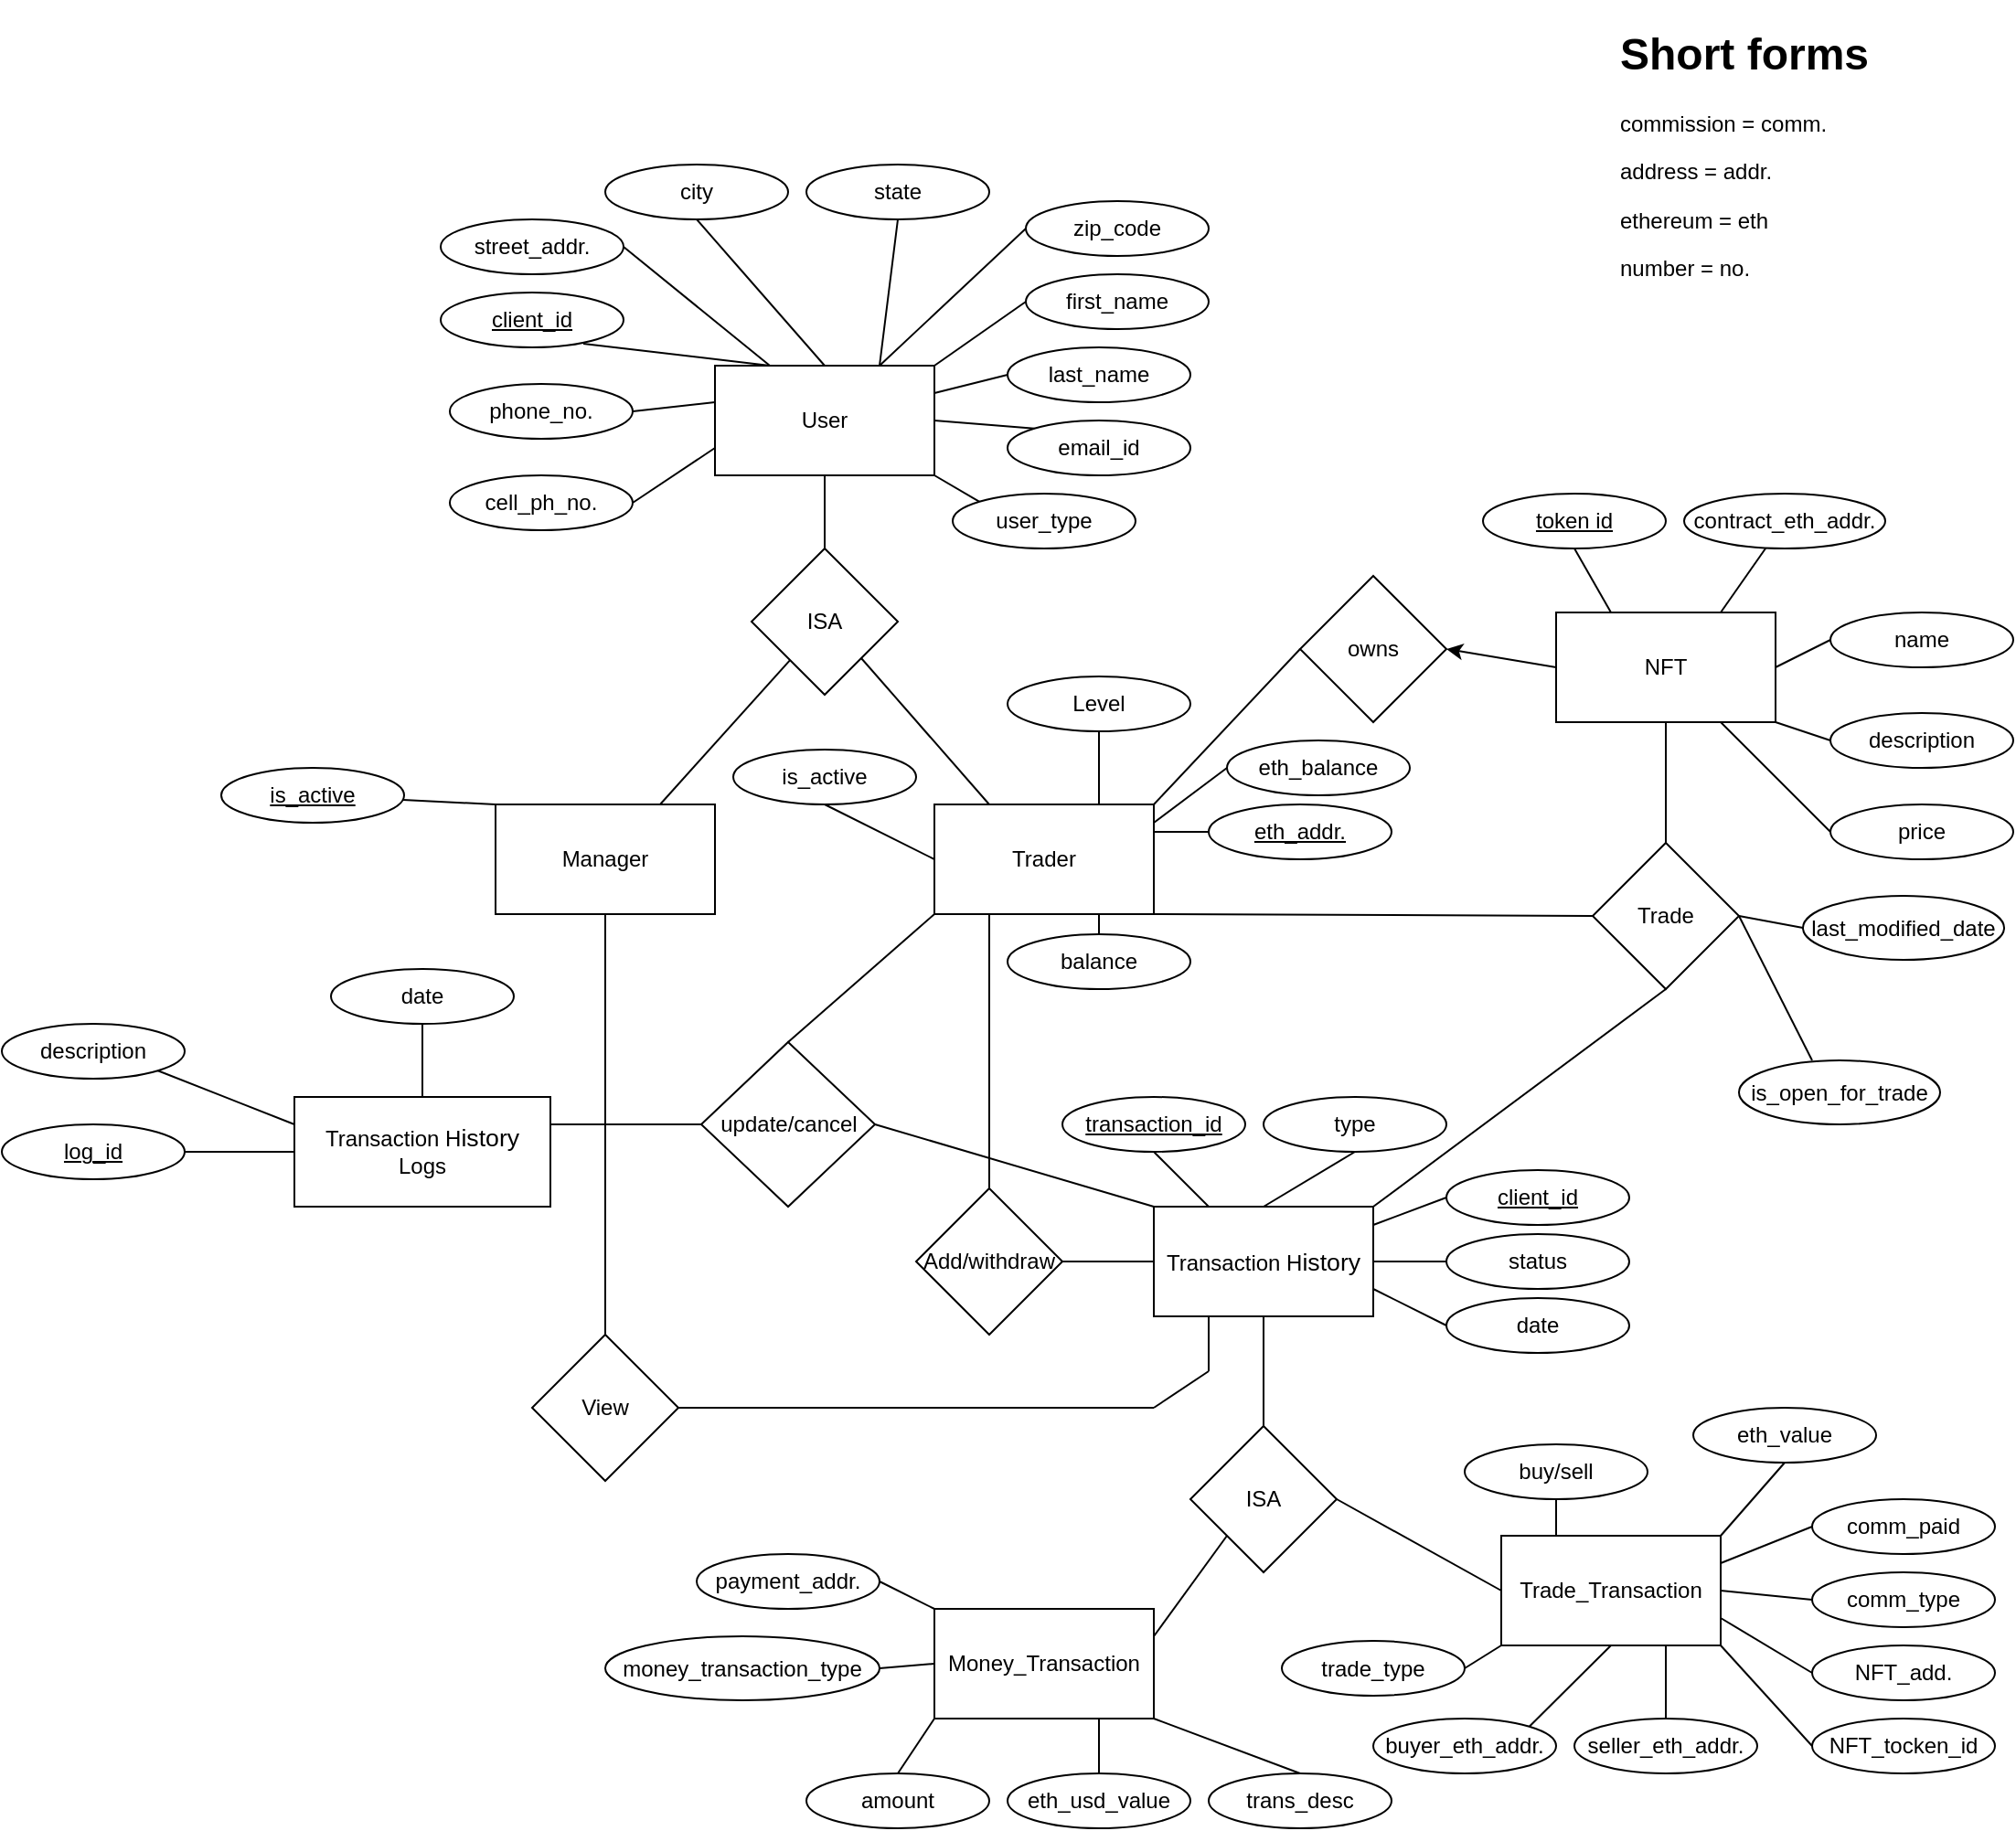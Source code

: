 <mxfile version="20.5.3" type="google"><diagram id="AMUrkfPI2Dr_EogdbSmT" name="Page-1"><mxGraphModel grid="1" page="1" gridSize="10" guides="1" tooltips="1" connect="1" arrows="1" fold="1" pageScale="1" pageWidth="850" pageHeight="1100" math="0" shadow="0"><root><mxCell id="0"/><mxCell id="1" parent="0"/><mxCell id="-Bl3IgzUBRugOMxZCYkJ-1" value="User" style="rounded=0;whiteSpace=wrap;html=1;" vertex="1" parent="1"><mxGeometry x="130" y="220" width="120" height="60" as="geometry"/></mxCell><mxCell id="-Bl3IgzUBRugOMxZCYkJ-2" value="Trader" style="rounded=0;whiteSpace=wrap;html=1;" vertex="1" parent="1"><mxGeometry x="250" y="460" width="120" height="60" as="geometry"/></mxCell><mxCell id="-Bl3IgzUBRugOMxZCYkJ-3" value="Manager" style="rounded=0;whiteSpace=wrap;html=1;" vertex="1" parent="1"><mxGeometry x="10" y="460" width="120" height="60" as="geometry"/></mxCell><mxCell id="-Bl3IgzUBRugOMxZCYkJ-4" value="ISA" style="rhombus;whiteSpace=wrap;html=1;" vertex="1" parent="1"><mxGeometry x="150" y="320" width="80" height="80" as="geometry"/></mxCell><mxCell id="-Bl3IgzUBRugOMxZCYkJ-5" value="" style="endArrow=none;html=1;rounded=0;entryX=0.5;entryY=1;entryDx=0;entryDy=0;exitX=0.5;exitY=0;exitDx=0;exitDy=0;" edge="1" parent="1" source="-Bl3IgzUBRugOMxZCYkJ-4" target="-Bl3IgzUBRugOMxZCYkJ-1"><mxGeometry width="50" height="50" relative="1" as="geometry"><mxPoint x="400" y="520" as="sourcePoint"/><mxPoint x="450" y="470" as="targetPoint"/></mxGeometry></mxCell><mxCell id="-Bl3IgzUBRugOMxZCYkJ-6" value="" style="endArrow=none;html=1;rounded=0;entryX=1;entryY=1;entryDx=0;entryDy=0;exitX=0.25;exitY=0;exitDx=0;exitDy=0;" edge="1" parent="1" source="-Bl3IgzUBRugOMxZCYkJ-2" target="-Bl3IgzUBRugOMxZCYkJ-4"><mxGeometry width="50" height="50" relative="1" as="geometry"><mxPoint x="300" y="460" as="sourcePoint"/><mxPoint x="450" y="470" as="targetPoint"/></mxGeometry></mxCell><mxCell id="-Bl3IgzUBRugOMxZCYkJ-7" value="" style="endArrow=none;html=1;rounded=0;exitX=0.75;exitY=0;exitDx=0;exitDy=0;" edge="1" parent="1" source="-Bl3IgzUBRugOMxZCYkJ-3" target="-Bl3IgzUBRugOMxZCYkJ-4"><mxGeometry width="50" height="50" relative="1" as="geometry"><mxPoint x="400" y="520" as="sourcePoint"/><mxPoint x="450" y="470" as="targetPoint"/></mxGeometry></mxCell><mxCell id="-Bl3IgzUBRugOMxZCYkJ-8" value="Transaction H&lt;span id=&quot;docs-internal-guid-06d699cb-7fff-04a4-5576-a894842d3e06&quot;&gt;&lt;span style=&quot;font-size: 10pt; font-family: Arial; background-color: transparent; font-variant-numeric: normal; font-variant-east-asian: normal; vertical-align: baseline;&quot;&gt;istory&lt;/span&gt;&lt;/span&gt;" style="rounded=0;whiteSpace=wrap;html=1;" vertex="1" parent="1"><mxGeometry x="370" y="680" width="120" height="60" as="geometry"/></mxCell><mxCell id="-Bl3IgzUBRugOMxZCYkJ-9" value="Money_Transaction" style="rounded=0;whiteSpace=wrap;html=1;" vertex="1" parent="1"><mxGeometry x="250" y="900" width="120" height="60" as="geometry"/></mxCell><mxCell id="-Bl3IgzUBRugOMxZCYkJ-10" value="Trade_Transaction" style="rounded=0;whiteSpace=wrap;html=1;" vertex="1" parent="1"><mxGeometry x="560" y="860" width="120" height="60" as="geometry"/></mxCell><mxCell id="-Bl3IgzUBRugOMxZCYkJ-16" value="NFT" style="rounded=0;whiteSpace=wrap;html=1;" vertex="1" parent="1"><mxGeometry x="590" y="355" width="120" height="60" as="geometry"/></mxCell><mxCell id="-Bl3IgzUBRugOMxZCYkJ-17" value="buyer_eth_addr." style="ellipse;whiteSpace=wrap;html=1;" vertex="1" parent="1"><mxGeometry x="490" y="960" width="100" height="30" as="geometry"/></mxCell><mxCell id="-Bl3IgzUBRugOMxZCYkJ-18" value="type" style="ellipse;whiteSpace=wrap;html=1;" vertex="1" parent="1"><mxGeometry x="430" y="620" width="100" height="30" as="geometry"/></mxCell><mxCell id="-Bl3IgzUBRugOMxZCYkJ-19" value="seller_eth_addr." style="ellipse;whiteSpace=wrap;html=1;" vertex="1" parent="1"><mxGeometry x="600" y="960" width="100" height="30" as="geometry"/></mxCell><mxCell id="-Bl3IgzUBRugOMxZCYkJ-20" value="comm_type" style="ellipse;whiteSpace=wrap;html=1;" vertex="1" parent="1"><mxGeometry x="730" y="880" width="100" height="30" as="geometry"/></mxCell><mxCell id="-Bl3IgzUBRugOMxZCYkJ-21" value="comm_paid" style="ellipse;whiteSpace=wrap;html=1;" vertex="1" parent="1"><mxGeometry x="730" y="840" width="100" height="30" as="geometry"/></mxCell><mxCell id="-Bl3IgzUBRugOMxZCYkJ-24" value="&lt;u&gt;client_id&lt;/u&gt;" style="ellipse;whiteSpace=wrap;html=1;" vertex="1" parent="1"><mxGeometry x="-20" y="180" width="100" height="30" as="geometry"/></mxCell><mxCell id="-Bl3IgzUBRugOMxZCYkJ-26" value="&lt;u&gt;token id&lt;/u&gt;" style="ellipse;whiteSpace=wrap;html=1;" vertex="1" parent="1"><mxGeometry x="550" y="290" width="100" height="30" as="geometry"/></mxCell><mxCell id="-Bl3IgzUBRugOMxZCYkJ-27" value="NFT_add." style="ellipse;whiteSpace=wrap;html=1;" vertex="1" parent="1"><mxGeometry x="730" y="920" width="100" height="30" as="geometry"/></mxCell><mxCell id="-Bl3IgzUBRugOMxZCYkJ-28" value="NFT_tocken_id" style="ellipse;whiteSpace=wrap;html=1;" vertex="1" parent="1"><mxGeometry x="730" y="960" width="100" height="30" as="geometry"/></mxCell><mxCell id="-Bl3IgzUBRugOMxZCYkJ-30" value="&lt;h1&gt;Short forms&lt;/h1&gt;&lt;p&gt;commission = comm.&lt;br&gt;&lt;/p&gt;&lt;p&gt;address = addr.&lt;br&gt;&lt;/p&gt;&lt;p&gt;ethereum = eth&amp;nbsp;&lt;/p&gt;&lt;p&gt;number = no.&lt;br&gt;&lt;/p&gt;" style="text;html=1;strokeColor=none;fillColor=none;spacing=5;spacingTop=-20;whiteSpace=wrap;overflow=hidden;rounded=0;" vertex="1" parent="1"><mxGeometry x="620" y="30" width="190" height="150" as="geometry"/></mxCell><mxCell id="-Bl3IgzUBRugOMxZCYkJ-32" value="contract_eth_addr." style="ellipse;whiteSpace=wrap;html=1;" vertex="1" parent="1"><mxGeometry x="660" y="290" width="110" height="30" as="geometry"/></mxCell><mxCell id="-Bl3IgzUBRugOMxZCYkJ-33" value="user_type" style="ellipse;whiteSpace=wrap;html=1;" vertex="1" parent="1"><mxGeometry x="260" y="290" width="100" height="30" as="geometry"/></mxCell><mxCell id="-Bl3IgzUBRugOMxZCYkJ-34" value="email_id" style="ellipse;whiteSpace=wrap;html=1;" vertex="1" parent="1"><mxGeometry x="290" y="250" width="100" height="30" as="geometry"/></mxCell><mxCell id="-Bl3IgzUBRugOMxZCYkJ-35" value="cell_ph_no." style="ellipse;whiteSpace=wrap;html=1;" vertex="1" parent="1"><mxGeometry x="-15" y="280" width="100" height="30" as="geometry"/></mxCell><mxCell id="-Bl3IgzUBRugOMxZCYkJ-36" value="phone_no." style="ellipse;whiteSpace=wrap;html=1;" vertex="1" parent="1"><mxGeometry x="-15" y="230" width="100" height="30" as="geometry"/></mxCell><mxCell id="-Bl3IgzUBRugOMxZCYkJ-37" value="last_name" style="ellipse;whiteSpace=wrap;html=1;" vertex="1" parent="1"><mxGeometry x="290" y="210" width="100" height="30" as="geometry"/></mxCell><mxCell id="-Bl3IgzUBRugOMxZCYkJ-38" value="first_name" style="ellipse;whiteSpace=wrap;html=1;" vertex="1" parent="1"><mxGeometry x="300" y="170" width="100" height="30" as="geometry"/></mxCell><mxCell id="-Bl3IgzUBRugOMxZCYkJ-39" value="eth_value" style="ellipse;whiteSpace=wrap;html=1;" vertex="1" parent="1"><mxGeometry x="665" y="790" width="100" height="30" as="geometry"/></mxCell><mxCell id="-Bl3IgzUBRugOMxZCYkJ-40" value="status" style="ellipse;whiteSpace=wrap;html=1;" vertex="1" parent="1"><mxGeometry x="530" y="695" width="100" height="30" as="geometry"/></mxCell><mxCell id="-Bl3IgzUBRugOMxZCYkJ-41" value="&lt;u&gt;transaction_id&lt;/u&gt;" style="ellipse;whiteSpace=wrap;html=1;" vertex="1" parent="1"><mxGeometry x="320" y="620" width="100" height="30" as="geometry"/></mxCell><mxCell id="-Bl3IgzUBRugOMxZCYkJ-43" value="date" style="ellipse;whiteSpace=wrap;html=1;" vertex="1" parent="1"><mxGeometry x="530" y="730" width="100" height="30" as="geometry"/></mxCell><mxCell id="-Bl3IgzUBRugOMxZCYkJ-47" value="" style="endArrow=none;html=1;rounded=0;entryX=0.5;entryY=1;entryDx=0;entryDy=0;exitX=0.25;exitY=0;exitDx=0;exitDy=0;" edge="1" parent="1" source="-Bl3IgzUBRugOMxZCYkJ-8" target="-Bl3IgzUBRugOMxZCYkJ-41"><mxGeometry width="50" height="50" relative="1" as="geometry"><mxPoint x="250" y="980" as="sourcePoint"/><mxPoint x="300" y="930" as="targetPoint"/></mxGeometry></mxCell><mxCell id="-Bl3IgzUBRugOMxZCYkJ-48" value="" style="endArrow=none;html=1;rounded=0;entryX=0.5;entryY=0;entryDx=0;entryDy=0;exitX=0.5;exitY=1;exitDx=0;exitDy=0;" edge="1" parent="1" source="-Bl3IgzUBRugOMxZCYkJ-18" target="-Bl3IgzUBRugOMxZCYkJ-8"><mxGeometry width="50" height="50" relative="1" as="geometry"><mxPoint x="250" y="980" as="sourcePoint"/><mxPoint x="300" y="930" as="targetPoint"/></mxGeometry></mxCell><mxCell id="-Bl3IgzUBRugOMxZCYkJ-49" value="" style="endArrow=none;html=1;rounded=0;entryX=1;entryY=0.75;entryDx=0;entryDy=0;exitX=0;exitY=0.5;exitDx=0;exitDy=0;" edge="1" parent="1" source="-Bl3IgzUBRugOMxZCYkJ-43" target="-Bl3IgzUBRugOMxZCYkJ-8"><mxGeometry width="50" height="50" relative="1" as="geometry"><mxPoint x="340" y="750" as="sourcePoint"/><mxPoint x="300" y="930" as="targetPoint"/></mxGeometry></mxCell><mxCell id="-Bl3IgzUBRugOMxZCYkJ-50" value="" style="endArrow=none;html=1;rounded=0;entryX=1;entryY=0.5;entryDx=0;entryDy=0;exitX=0;exitY=0.5;exitDx=0;exitDy=0;" edge="1" parent="1" source="-Bl3IgzUBRugOMxZCYkJ-40" target="-Bl3IgzUBRugOMxZCYkJ-8"><mxGeometry width="50" height="50" relative="1" as="geometry"><mxPoint x="340" y="710" as="sourcePoint"/><mxPoint x="370" y="710" as="targetPoint"/></mxGeometry></mxCell><mxCell id="-Bl3IgzUBRugOMxZCYkJ-51" value="" style="endArrow=none;html=1;rounded=0;entryX=1;entryY=0;entryDx=0;entryDy=0;exitX=0.5;exitY=1;exitDx=0;exitDy=0;" edge="1" parent="1" source="-Bl3IgzUBRugOMxZCYkJ-39" target="-Bl3IgzUBRugOMxZCYkJ-10"><mxGeometry width="50" height="50" relative="1" as="geometry"><mxPoint x="730" y="815" as="sourcePoint"/><mxPoint x="370" y="780" as="targetPoint"/></mxGeometry></mxCell><mxCell id="-Bl3IgzUBRugOMxZCYkJ-52" value="" style="endArrow=none;html=1;rounded=0;exitX=1;exitY=0.25;exitDx=0;exitDy=0;entryX=0;entryY=0.5;entryDx=0;entryDy=0;" edge="1" parent="1" source="-Bl3IgzUBRugOMxZCYkJ-10" target="-Bl3IgzUBRugOMxZCYkJ-21"><mxGeometry width="50" height="50" relative="1" as="geometry"><mxPoint x="320" y="830" as="sourcePoint"/><mxPoint x="370" y="780" as="targetPoint"/></mxGeometry></mxCell><mxCell id="-Bl3IgzUBRugOMxZCYkJ-53" value="" style="endArrow=none;html=1;rounded=0;exitX=1;exitY=0.5;exitDx=0;exitDy=0;entryX=0;entryY=0.5;entryDx=0;entryDy=0;" edge="1" parent="1" source="-Bl3IgzUBRugOMxZCYkJ-10" target="-Bl3IgzUBRugOMxZCYkJ-20"><mxGeometry width="50" height="50" relative="1" as="geometry"><mxPoint x="320" y="830" as="sourcePoint"/><mxPoint x="370" y="780" as="targetPoint"/></mxGeometry></mxCell><mxCell id="-Bl3IgzUBRugOMxZCYkJ-54" value="" style="endArrow=none;html=1;rounded=0;entryX=1;entryY=0.75;entryDx=0;entryDy=0;exitX=0;exitY=0.5;exitDx=0;exitDy=0;" edge="1" parent="1" source="-Bl3IgzUBRugOMxZCYkJ-27" target="-Bl3IgzUBRugOMxZCYkJ-10"><mxGeometry width="50" height="50" relative="1" as="geometry"><mxPoint x="320" y="830" as="sourcePoint"/><mxPoint x="370" y="780" as="targetPoint"/></mxGeometry></mxCell><mxCell id="-Bl3IgzUBRugOMxZCYkJ-55" value="" style="endArrow=none;html=1;rounded=0;entryX=1;entryY=1;entryDx=0;entryDy=0;exitX=0;exitY=0.5;exitDx=0;exitDy=0;" edge="1" parent="1" source="-Bl3IgzUBRugOMxZCYkJ-28" target="-Bl3IgzUBRugOMxZCYkJ-10"><mxGeometry width="50" height="50" relative="1" as="geometry"><mxPoint x="320" y="830" as="sourcePoint"/><mxPoint x="370" y="780" as="targetPoint"/></mxGeometry></mxCell><mxCell id="-Bl3IgzUBRugOMxZCYkJ-56" value="" style="endArrow=none;html=1;rounded=0;entryX=0.75;entryY=1;entryDx=0;entryDy=0;exitX=0.5;exitY=0;exitDx=0;exitDy=0;" edge="1" parent="1" source="-Bl3IgzUBRugOMxZCYkJ-19" target="-Bl3IgzUBRugOMxZCYkJ-10"><mxGeometry width="50" height="50" relative="1" as="geometry"><mxPoint x="320" y="830" as="sourcePoint"/><mxPoint x="370" y="780" as="targetPoint"/></mxGeometry></mxCell><mxCell id="-Bl3IgzUBRugOMxZCYkJ-57" value="" style="endArrow=none;html=1;rounded=0;entryX=0.5;entryY=1;entryDx=0;entryDy=0;exitX=1;exitY=0;exitDx=0;exitDy=0;" edge="1" parent="1" source="-Bl3IgzUBRugOMxZCYkJ-17" target="-Bl3IgzUBRugOMxZCYkJ-10"><mxGeometry width="50" height="50" relative="1" as="geometry"><mxPoint x="320" y="830" as="sourcePoint"/><mxPoint x="370" y="780" as="targetPoint"/></mxGeometry></mxCell><mxCell id="-Bl3IgzUBRugOMxZCYkJ-59" value="" style="endArrow=none;html=1;rounded=0;entryX=0;entryY=0.5;entryDx=0;entryDy=0;exitX=1;exitY=0;exitDx=0;exitDy=0;" edge="1" parent="1" source="-Bl3IgzUBRugOMxZCYkJ-1" target="-Bl3IgzUBRugOMxZCYkJ-38"><mxGeometry width="50" height="50" relative="1" as="geometry"><mxPoint x="345.725" y="212.138" as="sourcePoint"/><mxPoint x="590" y="470" as="targetPoint"/></mxGeometry></mxCell><mxCell id="-Bl3IgzUBRugOMxZCYkJ-60" value="" style="endArrow=none;html=1;rounded=0;entryX=0;entryY=0.5;entryDx=0;entryDy=0;exitX=1;exitY=0.25;exitDx=0;exitDy=0;" edge="1" parent="1" source="-Bl3IgzUBRugOMxZCYkJ-1" target="-Bl3IgzUBRugOMxZCYkJ-37"><mxGeometry width="50" height="50" relative="1" as="geometry"><mxPoint x="370" y="225" as="sourcePoint"/><mxPoint x="590" y="470" as="targetPoint"/></mxGeometry></mxCell><mxCell id="-Bl3IgzUBRugOMxZCYkJ-63" value="name" style="ellipse;whiteSpace=wrap;html=1;" vertex="1" parent="1"><mxGeometry x="740" y="355" width="100" height="30" as="geometry"/></mxCell><mxCell id="-Bl3IgzUBRugOMxZCYkJ-64" value="&lt;u&gt;eth_addr.&lt;/u&gt;" style="ellipse;whiteSpace=wrap;html=1;" vertex="1" parent="1"><mxGeometry x="400" y="460" width="100" height="30" as="geometry"/></mxCell><mxCell id="-Bl3IgzUBRugOMxZCYkJ-65" value="Level" style="ellipse;whiteSpace=wrap;html=1;" vertex="1" parent="1"><mxGeometry x="290" y="390" width="100" height="30" as="geometry"/></mxCell><mxCell id="-Bl3IgzUBRugOMxZCYkJ-66" value="street_addr." style="ellipse;whiteSpace=wrap;html=1;" vertex="1" parent="1"><mxGeometry x="-20" y="140" width="100" height="30" as="geometry"/></mxCell><mxCell id="-Bl3IgzUBRugOMxZCYkJ-67" value="zip_code" style="ellipse;whiteSpace=wrap;html=1;" vertex="1" parent="1"><mxGeometry x="300" y="130" width="100" height="30" as="geometry"/></mxCell><mxCell id="-Bl3IgzUBRugOMxZCYkJ-68" value="state" style="ellipse;whiteSpace=wrap;html=1;" vertex="1" parent="1"><mxGeometry x="180" y="110" width="100" height="30" as="geometry"/></mxCell><mxCell id="-Bl3IgzUBRugOMxZCYkJ-69" value="city" style="ellipse;whiteSpace=wrap;html=1;" vertex="1" parent="1"><mxGeometry x="70" y="110" width="100" height="30" as="geometry"/></mxCell><mxCell id="-Bl3IgzUBRugOMxZCYkJ-71" value="" style="endArrow=none;html=1;rounded=0;exitX=0.25;exitY=0;exitDx=0;exitDy=0;" edge="1" parent="1" source="-Bl3IgzUBRugOMxZCYkJ-1"><mxGeometry width="50" height="50" relative="1" as="geometry"><mxPoint x="140" y="40" as="sourcePoint"/><mxPoint x="80" y="155" as="targetPoint"/></mxGeometry></mxCell><mxCell id="-Bl3IgzUBRugOMxZCYkJ-73" value="" style="endArrow=none;html=1;rounded=0;entryX=0.5;entryY=1;entryDx=0;entryDy=0;exitX=0.5;exitY=0;exitDx=0;exitDy=0;" edge="1" parent="1" source="-Bl3IgzUBRugOMxZCYkJ-1" target="-Bl3IgzUBRugOMxZCYkJ-69"><mxGeometry width="50" height="50" relative="1" as="geometry"><mxPoint x="140" y="30" as="sourcePoint"/><mxPoint x="355" y="200" as="targetPoint"/></mxGeometry></mxCell><mxCell id="-Bl3IgzUBRugOMxZCYkJ-74" value="" style="endArrow=none;html=1;rounded=0;exitX=0.75;exitY=0;exitDx=0;exitDy=0;entryX=0.5;entryY=1;entryDx=0;entryDy=0;" edge="1" parent="1" source="-Bl3IgzUBRugOMxZCYkJ-1" target="-Bl3IgzUBRugOMxZCYkJ-68"><mxGeometry width="50" height="50" relative="1" as="geometry"><mxPoint x="176.364" y="30" as="sourcePoint"/><mxPoint x="280" y="60" as="targetPoint"/></mxGeometry></mxCell><mxCell id="-Bl3IgzUBRugOMxZCYkJ-75" value="" style="endArrow=none;html=1;rounded=0;exitX=0.75;exitY=0;exitDx=0;exitDy=0;entryX=0;entryY=0.5;entryDx=0;entryDy=0;" edge="1" parent="1" source="-Bl3IgzUBRugOMxZCYkJ-1" target="-Bl3IgzUBRugOMxZCYkJ-67"><mxGeometry width="50" height="50" relative="1" as="geometry"><mxPoint x="215" y="30" as="sourcePoint"/><mxPoint x="300" y="130" as="targetPoint"/></mxGeometry></mxCell><mxCell id="-Bl3IgzUBRugOMxZCYkJ-76" value="" style="endArrow=none;html=1;rounded=0;entryX=0.78;entryY=0.933;entryDx=0;entryDy=0;entryPerimeter=0;exitX=0.25;exitY=0;exitDx=0;exitDy=0;" edge="1" parent="1" source="-Bl3IgzUBRugOMxZCYkJ-1" target="-Bl3IgzUBRugOMxZCYkJ-24"><mxGeometry width="50" height="50" relative="1" as="geometry"><mxPoint x="540" y="320" as="sourcePoint"/><mxPoint x="590" y="270" as="targetPoint"/></mxGeometry></mxCell><mxCell id="-Bl3IgzUBRugOMxZCYkJ-77" value="" style="endArrow=none;html=1;rounded=0;entryX=1;entryY=0.5;entryDx=0;entryDy=0;" edge="1" parent="1" target="-Bl3IgzUBRugOMxZCYkJ-36"><mxGeometry width="50" height="50" relative="1" as="geometry"><mxPoint x="130" y="240" as="sourcePoint"/><mxPoint x="590" y="270" as="targetPoint"/></mxGeometry></mxCell><mxCell id="-Bl3IgzUBRugOMxZCYkJ-78" value="" style="endArrow=none;html=1;rounded=0;entryX=1;entryY=0.5;entryDx=0;entryDy=0;exitX=0;exitY=0.75;exitDx=0;exitDy=0;" edge="1" parent="1" source="-Bl3IgzUBRugOMxZCYkJ-1" target="-Bl3IgzUBRugOMxZCYkJ-35"><mxGeometry width="50" height="50" relative="1" as="geometry"><mxPoint x="540" y="320" as="sourcePoint"/><mxPoint x="590" y="270" as="targetPoint"/></mxGeometry></mxCell><mxCell id="-Bl3IgzUBRugOMxZCYkJ-80" value="" style="endArrow=none;html=1;rounded=0;exitX=1;exitY=0.5;exitDx=0;exitDy=0;entryX=0;entryY=0;entryDx=0;entryDy=0;" edge="1" parent="1" source="-Bl3IgzUBRugOMxZCYkJ-1" target="-Bl3IgzUBRugOMxZCYkJ-34"><mxGeometry width="50" height="50" relative="1" as="geometry"><mxPoint x="540" y="320" as="sourcePoint"/><mxPoint x="590" y="270" as="targetPoint"/></mxGeometry></mxCell><mxCell id="-Bl3IgzUBRugOMxZCYkJ-81" value="" style="endArrow=none;html=1;rounded=0;exitX=1;exitY=1;exitDx=0;exitDy=0;entryX=0;entryY=0;entryDx=0;entryDy=0;" edge="1" parent="1" source="-Bl3IgzUBRugOMxZCYkJ-1" target="-Bl3IgzUBRugOMxZCYkJ-33"><mxGeometry width="50" height="50" relative="1" as="geometry"><mxPoint x="540" y="320" as="sourcePoint"/><mxPoint x="590" y="270" as="targetPoint"/></mxGeometry></mxCell><mxCell id="-Bl3IgzUBRugOMxZCYkJ-82" value="" style="endArrow=none;html=1;rounded=0;entryX=0.5;entryY=1;entryDx=0;entryDy=0;exitX=0.75;exitY=0;exitDx=0;exitDy=0;" edge="1" parent="1" source="-Bl3IgzUBRugOMxZCYkJ-2" target="-Bl3IgzUBRugOMxZCYkJ-65"><mxGeometry width="50" height="50" relative="1" as="geometry"><mxPoint x="540" y="620" as="sourcePoint"/><mxPoint x="590" y="570" as="targetPoint"/></mxGeometry></mxCell><mxCell id="-Bl3IgzUBRugOMxZCYkJ-84" value="" style="endArrow=none;html=1;rounded=0;entryX=1;entryY=0.25;entryDx=0;entryDy=0;exitX=0;exitY=0.5;exitDx=0;exitDy=0;" edge="1" parent="1" source="-Bl3IgzUBRugOMxZCYkJ-64" target="-Bl3IgzUBRugOMxZCYkJ-2"><mxGeometry width="50" height="50" relative="1" as="geometry"><mxPoint x="540" y="620" as="sourcePoint"/><mxPoint x="590" y="570" as="targetPoint"/></mxGeometry></mxCell><mxCell id="-Bl3IgzUBRugOMxZCYkJ-89" value="" style="endArrow=none;html=1;rounded=0;exitX=1;exitY=0.5;exitDx=0;exitDy=0;entryX=0;entryY=0.5;entryDx=0;entryDy=0;" edge="1" parent="1" source="-Bl3IgzUBRugOMxZCYkJ-16" target="-Bl3IgzUBRugOMxZCYkJ-63"><mxGeometry width="50" height="50" relative="1" as="geometry"><mxPoint x="890" y="440" as="sourcePoint"/><mxPoint x="940" y="390" as="targetPoint"/></mxGeometry></mxCell><mxCell id="-Bl3IgzUBRugOMxZCYkJ-90" value="" style="endArrow=none;html=1;rounded=0;entryX=0.75;entryY=0;entryDx=0;entryDy=0;" edge="1" parent="1" source="-Bl3IgzUBRugOMxZCYkJ-32" target="-Bl3IgzUBRugOMxZCYkJ-16"><mxGeometry width="50" height="50" relative="1" as="geometry"><mxPoint x="690" y="420" as="sourcePoint"/><mxPoint x="940" y="390" as="targetPoint"/></mxGeometry></mxCell><mxCell id="-Bl3IgzUBRugOMxZCYkJ-91" value="" style="endArrow=none;html=1;rounded=0;entryX=0.25;entryY=0;entryDx=0;entryDy=0;exitX=0.5;exitY=1;exitDx=0;exitDy=0;" edge="1" parent="1" source="-Bl3IgzUBRugOMxZCYkJ-26" target="-Bl3IgzUBRugOMxZCYkJ-16"><mxGeometry width="50" height="50" relative="1" as="geometry"><mxPoint x="590" y="430" as="sourcePoint"/><mxPoint x="940" y="390" as="targetPoint"/></mxGeometry></mxCell><mxCell id="-Bl3IgzUBRugOMxZCYkJ-92" value="Trade" style="rhombus;whiteSpace=wrap;html=1;" vertex="1" parent="1"><mxGeometry x="610" y="481" width="80" height="80" as="geometry"/></mxCell><mxCell id="-Bl3IgzUBRugOMxZCYkJ-93" value="" style="endArrow=none;html=1;rounded=0;exitX=1;exitY=1;exitDx=0;exitDy=0;entryX=0;entryY=0.5;entryDx=0;entryDy=0;" edge="1" parent="1" source="-Bl3IgzUBRugOMxZCYkJ-2" target="-Bl3IgzUBRugOMxZCYkJ-92"><mxGeometry width="50" height="50" relative="1" as="geometry"><mxPoint x="630" y="610" as="sourcePoint"/><mxPoint x="680" y="560" as="targetPoint"/></mxGeometry></mxCell><mxCell id="-Bl3IgzUBRugOMxZCYkJ-94" value="" style="endArrow=none;html=1;rounded=0;entryX=0.5;entryY=1;entryDx=0;entryDy=0;exitX=0.5;exitY=0;exitDx=0;exitDy=0;" edge="1" parent="1" source="-Bl3IgzUBRugOMxZCYkJ-92" target="-Bl3IgzUBRugOMxZCYkJ-16"><mxGeometry width="50" height="50" relative="1" as="geometry"><mxPoint x="630" y="610" as="sourcePoint"/><mxPoint x="680" y="560" as="targetPoint"/></mxGeometry></mxCell><mxCell id="-Bl3IgzUBRugOMxZCYkJ-95" value="" style="endArrow=none;html=1;rounded=0;entryX=0.5;entryY=1;entryDx=0;entryDy=0;exitX=1;exitY=0;exitDx=0;exitDy=0;" edge="1" parent="1" source="-Bl3IgzUBRugOMxZCYkJ-8" target="-Bl3IgzUBRugOMxZCYkJ-92"><mxGeometry width="50" height="50" relative="1" as="geometry"><mxPoint x="570" y="760" as="sourcePoint"/><mxPoint x="620" y="710" as="targetPoint"/></mxGeometry></mxCell><mxCell id="-Bl3IgzUBRugOMxZCYkJ-98" value="Add/withdraw" style="rhombus;whiteSpace=wrap;html=1;" vertex="1" parent="1"><mxGeometry x="240" y="670" width="80" height="80" as="geometry"/></mxCell><mxCell id="-Bl3IgzUBRugOMxZCYkJ-99" value="" style="endArrow=none;html=1;rounded=0;entryX=0.25;entryY=1;entryDx=0;entryDy=0;exitX=0.5;exitY=0;exitDx=0;exitDy=0;" edge="1" parent="1" source="-Bl3IgzUBRugOMxZCYkJ-98" target="-Bl3IgzUBRugOMxZCYkJ-2"><mxGeometry width="50" height="50" relative="1" as="geometry"><mxPoint x="570" y="660" as="sourcePoint"/><mxPoint x="620" y="610" as="targetPoint"/></mxGeometry></mxCell><mxCell id="-Bl3IgzUBRugOMxZCYkJ-100" value="" style="endArrow=none;html=1;rounded=0;exitX=1;exitY=0.5;exitDx=0;exitDy=0;entryX=0;entryY=0.5;entryDx=0;entryDy=0;" edge="1" parent="1" source="-Bl3IgzUBRugOMxZCYkJ-98" target="-Bl3IgzUBRugOMxZCYkJ-8"><mxGeometry width="50" height="50" relative="1" as="geometry"><mxPoint x="570" y="660" as="sourcePoint"/><mxPoint x="620" y="610" as="targetPoint"/></mxGeometry></mxCell><mxCell id="-Bl3IgzUBRugOMxZCYkJ-101" value="money_transaction_type" style="ellipse;whiteSpace=wrap;html=1;" vertex="1" parent="1"><mxGeometry x="70" y="915" width="150" height="35" as="geometry"/></mxCell><mxCell id="-Bl3IgzUBRugOMxZCYkJ-103" value="amount" style="ellipse;whiteSpace=wrap;html=1;" vertex="1" parent="1"><mxGeometry x="180" y="990" width="100" height="30" as="geometry"/></mxCell><mxCell id="-Bl3IgzUBRugOMxZCYkJ-104" value="" style="endArrow=none;html=1;rounded=0;exitX=1;exitY=0.5;exitDx=0;exitDy=0;entryX=0;entryY=0.5;entryDx=0;entryDy=0;" edge="1" parent="1" source="-Bl3IgzUBRugOMxZCYkJ-101" target="-Bl3IgzUBRugOMxZCYkJ-9"><mxGeometry width="50" height="50" relative="1" as="geometry"><mxPoint x="570" y="760" as="sourcePoint"/><mxPoint x="620" y="710" as="targetPoint"/></mxGeometry></mxCell><mxCell id="-Bl3IgzUBRugOMxZCYkJ-105" style="edgeStyle=orthogonalEdgeStyle;rounded=0;orthogonalLoop=1;jettySize=auto;html=1;exitX=0.5;exitY=1;exitDx=0;exitDy=0;" edge="1" parent="1" source="-Bl3IgzUBRugOMxZCYkJ-101" target="-Bl3IgzUBRugOMxZCYkJ-101"><mxGeometry relative="1" as="geometry"/></mxCell><mxCell id="-Bl3IgzUBRugOMxZCYkJ-106" value="payment_addr." style="ellipse;whiteSpace=wrap;html=1;" vertex="1" parent="1"><mxGeometry x="120" y="870" width="100" height="30" as="geometry"/></mxCell><mxCell id="-Bl3IgzUBRugOMxZCYkJ-107" value="" style="endArrow=none;html=1;rounded=0;exitX=1;exitY=0.5;exitDx=0;exitDy=0;entryX=0;entryY=0;entryDx=0;entryDy=0;" edge="1" parent="1" source="-Bl3IgzUBRugOMxZCYkJ-106" target="-Bl3IgzUBRugOMxZCYkJ-9"><mxGeometry width="50" height="50" relative="1" as="geometry"><mxPoint x="570" y="860" as="sourcePoint"/><mxPoint x="620" y="810" as="targetPoint"/></mxGeometry></mxCell><mxCell id="-Bl3IgzUBRugOMxZCYkJ-108" value="" style="endArrow=none;html=1;rounded=0;entryX=0;entryY=1;entryDx=0;entryDy=0;exitX=0.5;exitY=0;exitDx=0;exitDy=0;" edge="1" parent="1" source="-Bl3IgzUBRugOMxZCYkJ-103" target="-Bl3IgzUBRugOMxZCYkJ-9"><mxGeometry width="50" height="50" relative="1" as="geometry"><mxPoint x="570" y="960" as="sourcePoint"/><mxPoint x="620" y="910" as="targetPoint"/></mxGeometry></mxCell><mxCell id="w6i_LC5Tc5vrdyoFlJKd-1" value="owns" style="rhombus;whiteSpace=wrap;html=1;" vertex="1" parent="1"><mxGeometry x="450" y="335" width="80" height="80" as="geometry"/></mxCell><mxCell id="w6i_LC5Tc5vrdyoFlJKd-2" value="" style="endArrow=classic;html=1;rounded=0;exitX=0;exitY=0.5;exitDx=0;exitDy=0;entryX=1;entryY=0.5;entryDx=0;entryDy=0;" edge="1" parent="1" source="-Bl3IgzUBRugOMxZCYkJ-16" target="w6i_LC5Tc5vrdyoFlJKd-1"><mxGeometry width="50" height="50" relative="1" as="geometry"><mxPoint x="470" y="450" as="sourcePoint"/><mxPoint x="520" y="400" as="targetPoint"/></mxGeometry></mxCell><mxCell id="w6i_LC5Tc5vrdyoFlJKd-3" value="" style="endArrow=none;html=1;rounded=0;exitX=1;exitY=0;exitDx=0;exitDy=0;entryX=0;entryY=0.5;entryDx=0;entryDy=0;" edge="1" parent="1" source="-Bl3IgzUBRugOMxZCYkJ-2" target="w6i_LC5Tc5vrdyoFlJKd-1"><mxGeometry width="50" height="50" relative="1" as="geometry"><mxPoint x="470" y="450" as="sourcePoint"/><mxPoint x="520" y="400" as="targetPoint"/></mxGeometry></mxCell><mxCell id="w6i_LC5Tc5vrdyoFlJKd-4" value="balance" style="ellipse;whiteSpace=wrap;html=1;" vertex="1" parent="1"><mxGeometry x="290" y="531" width="100" height="30" as="geometry"/></mxCell><mxCell id="w6i_LC5Tc5vrdyoFlJKd-5" value="" style="endArrow=none;html=1;rounded=0;entryX=0.75;entryY=1;entryDx=0;entryDy=0;exitX=0.5;exitY=0;exitDx=0;exitDy=0;" edge="1" parent="1" source="w6i_LC5Tc5vrdyoFlJKd-4" target="-Bl3IgzUBRugOMxZCYkJ-2"><mxGeometry width="50" height="50" relative="1" as="geometry"><mxPoint x="470" y="530" as="sourcePoint"/><mxPoint x="520" y="480" as="targetPoint"/></mxGeometry></mxCell><mxCell id="w6i_LC5Tc5vrdyoFlJKd-6" value="buy/sell" style="ellipse;whiteSpace=wrap;html=1;" vertex="1" parent="1"><mxGeometry x="540" y="810" width="100" height="30" as="geometry"/></mxCell><mxCell id="w6i_LC5Tc5vrdyoFlJKd-7" value="" style="endArrow=none;html=1;rounded=0;entryX=0.5;entryY=1;entryDx=0;entryDy=0;exitX=0.25;exitY=0;exitDx=0;exitDy=0;" edge="1" parent="1" source="-Bl3IgzUBRugOMxZCYkJ-10" target="w6i_LC5Tc5vrdyoFlJKd-6"><mxGeometry width="50" height="50" relative="1" as="geometry"><mxPoint x="470" y="800" as="sourcePoint"/><mxPoint x="520" y="750" as="targetPoint"/></mxGeometry></mxCell><mxCell id="du1Kse6GeH_17t-lYfz5-1" value="View" style="rhombus;whiteSpace=wrap;html=1;" vertex="1" parent="1"><mxGeometry x="30" y="750" width="80" height="80" as="geometry"/></mxCell><mxCell id="du1Kse6GeH_17t-lYfz5-3" value="" style="endArrow=none;html=1;rounded=0;entryX=0.5;entryY=1;entryDx=0;entryDy=0;exitX=0.5;exitY=0;exitDx=0;exitDy=0;" edge="1" parent="1" source="du1Kse6GeH_17t-lYfz5-1" target="-Bl3IgzUBRugOMxZCYkJ-3"><mxGeometry width="50" height="50" relative="1" as="geometry"><mxPoint x="640" y="730" as="sourcePoint"/><mxPoint x="690" y="680" as="targetPoint"/></mxGeometry></mxCell><mxCell id="du1Kse6GeH_17t-lYfz5-5" value="" style="endArrow=none;html=1;rounded=0;entryX=0.25;entryY=1;entryDx=0;entryDy=0;" edge="1" parent="1" target="-Bl3IgzUBRugOMxZCYkJ-8"><mxGeometry width="50" height="50" relative="1" as="geometry"><mxPoint x="400" y="770" as="sourcePoint"/><mxPoint x="690" y="680" as="targetPoint"/></mxGeometry></mxCell><mxCell id="du1Kse6GeH_17t-lYfz5-6" value="" style="endArrow=none;html=1;rounded=0;" edge="1" parent="1"><mxGeometry width="50" height="50" relative="1" as="geometry"><mxPoint x="370" y="790" as="sourcePoint"/><mxPoint x="400" y="770" as="targetPoint"/></mxGeometry></mxCell><mxCell id="fJ-_22BkciDHaOH7Ud1Z-9" value="&lt;u&gt;is_active&lt;/u&gt;" style="ellipse;whiteSpace=wrap;html=1;" vertex="1" parent="1"><mxGeometry x="-140" y="440" width="100" height="30" as="geometry"/></mxCell><mxCell id="fJ-_22BkciDHaOH7Ud1Z-10" value="" style="endArrow=none;html=1;rounded=0;entryX=0;entryY=0;entryDx=0;entryDy=0;" edge="1" parent="1" source="fJ-_22BkciDHaOH7Ud1Z-9" target="-Bl3IgzUBRugOMxZCYkJ-3"><mxGeometry width="50" height="50" relative="1" as="geometry"><mxPoint x="390" y="480" as="sourcePoint"/><mxPoint x="440" y="430" as="targetPoint"/></mxGeometry></mxCell><mxCell id="lwIqxb0fc-a8oNWX_-CN-1" value="&lt;u&gt;client_id&lt;/u&gt;" style="ellipse;whiteSpace=wrap;html=1;" vertex="1" parent="1"><mxGeometry x="530" y="660" width="100" height="30" as="geometry"/></mxCell><mxCell id="lwIqxb0fc-a8oNWX_-CN-2" value="" style="endArrow=none;html=1;rounded=0;entryX=1;entryY=0.167;entryDx=0;entryDy=0;exitX=0;exitY=0.5;exitDx=0;exitDy=0;entryPerimeter=0;" edge="1" parent="1" source="lwIqxb0fc-a8oNWX_-CN-1" target="-Bl3IgzUBRugOMxZCYkJ-8"><mxGeometry width="50" height="50" relative="1" as="geometry"><mxPoint x="490" y="660" as="sourcePoint"/><mxPoint x="440" y="690" as="targetPoint"/></mxGeometry></mxCell><mxCell id="LzT8Y2Y2zVkp-i0xtbSf-38" value="" style="endArrow=none;html=1;rounded=0;exitX=1;exitY=0.5;exitDx=0;exitDy=0;" edge="1" parent="1" source="du1Kse6GeH_17t-lYfz5-1"><mxGeometry width="50" height="50" relative="1" as="geometry"><mxPoint x="450" y="730" as="sourcePoint"/><mxPoint x="370" y="790" as="targetPoint"/></mxGeometry></mxCell><mxCell id="LzT8Y2Y2zVkp-i0xtbSf-40" value="ISA" style="rhombus;whiteSpace=wrap;html=1;" vertex="1" parent="1"><mxGeometry x="390" y="800" width="80" height="80" as="geometry"/></mxCell><mxCell id="LzT8Y2Y2zVkp-i0xtbSf-44" value="" style="endArrow=none;html=1;rounded=0;entryX=0.5;entryY=1;entryDx=0;entryDy=0;exitX=0.5;exitY=0;exitDx=0;exitDy=0;" edge="1" parent="1" source="LzT8Y2Y2zVkp-i0xtbSf-40" target="-Bl3IgzUBRugOMxZCYkJ-8"><mxGeometry width="50" height="50" relative="1" as="geometry"><mxPoint x="340" y="640" as="sourcePoint"/><mxPoint x="390" y="590" as="targetPoint"/></mxGeometry></mxCell><mxCell id="LzT8Y2Y2zVkp-i0xtbSf-46" value="" style="endArrow=none;html=1;rounded=0;entryX=1;entryY=0.5;entryDx=0;entryDy=0;exitX=0;exitY=0.5;exitDx=0;exitDy=0;" edge="1" parent="1" source="-Bl3IgzUBRugOMxZCYkJ-10" target="LzT8Y2Y2zVkp-i0xtbSf-40"><mxGeometry width="50" height="50" relative="1" as="geometry"><mxPoint x="340" y="640" as="sourcePoint"/><mxPoint x="390" y="590" as="targetPoint"/></mxGeometry></mxCell><mxCell id="LzT8Y2Y2zVkp-i0xtbSf-47" value="" style="endArrow=none;html=1;rounded=0;entryX=0;entryY=1;entryDx=0;entryDy=0;exitX=1;exitY=0.25;exitDx=0;exitDy=0;" edge="1" parent="1" source="-Bl3IgzUBRugOMxZCYkJ-9" target="LzT8Y2Y2zVkp-i0xtbSf-40"><mxGeometry width="50" height="50" relative="1" as="geometry"><mxPoint x="340" y="640" as="sourcePoint"/><mxPoint x="390" y="590" as="targetPoint"/></mxGeometry></mxCell><mxCell id="d4dSL90dGlUu1JU4X2h_-1" value="is_active" style="ellipse;whiteSpace=wrap;html=1;" vertex="1" parent="1"><mxGeometry x="140" y="430" width="100" height="30" as="geometry"/></mxCell><mxCell id="d4dSL90dGlUu1JU4X2h_-3" value="" style="endArrow=none;html=1;rounded=0;exitX=0;exitY=0.5;exitDx=0;exitDy=0;entryX=0.5;entryY=1;entryDx=0;entryDy=0;" edge="1" parent="1" source="-Bl3IgzUBRugOMxZCYkJ-2" target="d4dSL90dGlUu1JU4X2h_-1"><mxGeometry width="50" height="50" relative="1" as="geometry"><mxPoint x="200" y="420" as="sourcePoint"/><mxPoint x="250" y="370" as="targetPoint"/></mxGeometry></mxCell><mxCell id="8neTXO38dAeK4bvNM4VU-1" value="trade_type" style="ellipse;whiteSpace=wrap;html=1;" vertex="1" parent="1"><mxGeometry x="440" y="917.5" width="100" height="30" as="geometry"/></mxCell><mxCell id="8neTXO38dAeK4bvNM4VU-2" value="" style="endArrow=none;html=1;rounded=0;entryX=0;entryY=1;entryDx=0;entryDy=0;exitX=1;exitY=0.5;exitDx=0;exitDy=0;" edge="1" parent="1" source="8neTXO38dAeK4bvNM4VU-1" target="-Bl3IgzUBRugOMxZCYkJ-10"><mxGeometry width="50" height="50" relative="1" as="geometry"><mxPoint x="585.355" y="974.393" as="sourcePoint"/><mxPoint x="630" y="930" as="targetPoint"/></mxGeometry></mxCell><mxCell id="6o7Q2o59sdP8Aif_4h93-1" value="description" style="ellipse;whiteSpace=wrap;html=1;" vertex="1" parent="1"><mxGeometry x="740" y="410" width="100" height="30" as="geometry"/></mxCell><mxCell id="6o7Q2o59sdP8Aif_4h93-2" value="" style="endArrow=none;html=1;rounded=0;entryX=1;entryY=1;entryDx=0;entryDy=0;exitX=0;exitY=0.5;exitDx=0;exitDy=0;" edge="1" parent="1" source="6o7Q2o59sdP8Aif_4h93-1" target="-Bl3IgzUBRugOMxZCYkJ-16"><mxGeometry width="50" height="50" relative="1" as="geometry"><mxPoint x="410" y="630" as="sourcePoint"/><mxPoint x="460" y="580" as="targetPoint"/></mxGeometry></mxCell><mxCell id="ZyWk8fmmlXrqkZIwvG6C-1" value="Transaction H&lt;span id=&quot;docs-internal-guid-06d699cb-7fff-04a4-5576-a894842d3e06&quot;&gt;&lt;span style=&quot;font-size: 10pt; font-family: Arial; background-color: transparent; font-variant-numeric: normal; font-variant-east-asian: normal; vertical-align: baseline;&quot;&gt;istory&lt;/span&gt;&lt;/span&gt;&lt;br&gt;Logs" style="rounded=0;whiteSpace=wrap;html=1;" vertex="1" parent="1"><mxGeometry x="-100" y="620" width="140" height="60" as="geometry"/></mxCell><mxCell id="ZyWk8fmmlXrqkZIwvG6C-11" value="update/cancel" style="rhombus;whiteSpace=wrap;html=1;" vertex="1" parent="1"><mxGeometry x="122.5" y="590" width="95" height="90" as="geometry"/></mxCell><mxCell id="ZyWk8fmmlXrqkZIwvG6C-12" value="" style="endArrow=none;html=1;rounded=0;entryX=0;entryY=1;entryDx=0;entryDy=0;exitX=0.5;exitY=0;exitDx=0;exitDy=0;" edge="1" parent="1" source="ZyWk8fmmlXrqkZIwvG6C-11" target="-Bl3IgzUBRugOMxZCYkJ-2"><mxGeometry width="50" height="50" relative="1" as="geometry"><mxPoint x="480" y="690" as="sourcePoint"/><mxPoint x="530" y="640" as="targetPoint"/></mxGeometry></mxCell><mxCell id="ZyWk8fmmlXrqkZIwvG6C-13" value="" style="endArrow=none;html=1;rounded=0;exitX=0;exitY=0;exitDx=0;exitDy=0;entryX=1;entryY=0.5;entryDx=0;entryDy=0;" edge="1" parent="1" source="-Bl3IgzUBRugOMxZCYkJ-8" target="ZyWk8fmmlXrqkZIwvG6C-11"><mxGeometry width="50" height="50" relative="1" as="geometry"><mxPoint x="480" y="690" as="sourcePoint"/><mxPoint x="530" y="640" as="targetPoint"/></mxGeometry></mxCell><mxCell id="v3AoZ98mHkvV_QNWRlJq-1" value="" style="endArrow=none;html=1;rounded=0;entryX=0;entryY=0.5;entryDx=0;entryDy=0;exitX=1;exitY=0.25;exitDx=0;exitDy=0;" edge="1" parent="1" source="ZyWk8fmmlXrqkZIwvG6C-1" target="ZyWk8fmmlXrqkZIwvG6C-11"><mxGeometry width="50" height="50" relative="1" as="geometry"><mxPoint x="260" y="760" as="sourcePoint"/><mxPoint x="310" y="710" as="targetPoint"/></mxGeometry></mxCell><mxCell id="v3AoZ98mHkvV_QNWRlJq-2" value="description" style="ellipse;whiteSpace=wrap;html=1;" vertex="1" parent="1"><mxGeometry x="-260" y="580" width="100" height="30" as="geometry"/></mxCell><mxCell id="v3AoZ98mHkvV_QNWRlJq-3" value="" style="endArrow=none;html=1;rounded=0;entryX=0;entryY=0.25;entryDx=0;entryDy=0;exitX=1;exitY=1;exitDx=0;exitDy=0;" edge="1" parent="1" source="v3AoZ98mHkvV_QNWRlJq-2" target="ZyWk8fmmlXrqkZIwvG6C-1"><mxGeometry width="50" height="50" relative="1" as="geometry"><mxPoint x="410" y="690" as="sourcePoint"/><mxPoint x="460" y="640" as="targetPoint"/></mxGeometry></mxCell><mxCell id="v3AoZ98mHkvV_QNWRlJq-4" value="&lt;u&gt;log_id&lt;/u&gt;" style="ellipse;whiteSpace=wrap;html=1;" vertex="1" parent="1"><mxGeometry x="-260" y="635" width="100" height="30" as="geometry"/></mxCell><mxCell id="v3AoZ98mHkvV_QNWRlJq-6" value="" style="endArrow=none;html=1;rounded=0;exitX=0;exitY=0.5;exitDx=0;exitDy=0;entryX=1;entryY=0.5;entryDx=0;entryDy=0;" edge="1" parent="1" source="ZyWk8fmmlXrqkZIwvG6C-1" target="v3AoZ98mHkvV_QNWRlJq-4"><mxGeometry width="50" height="50" relative="1" as="geometry"><mxPoint x="410" y="690" as="sourcePoint"/><mxPoint x="460" y="640" as="targetPoint"/></mxGeometry></mxCell><mxCell id="v3AoZ98mHkvV_QNWRlJq-11" value="date" style="ellipse;whiteSpace=wrap;html=1;" vertex="1" parent="1"><mxGeometry x="-80" y="550" width="100" height="30" as="geometry"/></mxCell><mxCell id="v3AoZ98mHkvV_QNWRlJq-12" value="" style="endArrow=none;html=1;rounded=0;entryX=0.5;entryY=1;entryDx=0;entryDy=0;exitX=0.5;exitY=0;exitDx=0;exitDy=0;" edge="1" parent="1" source="ZyWk8fmmlXrqkZIwvG6C-1" target="v3AoZ98mHkvV_QNWRlJq-11"><mxGeometry width="50" height="50" relative="1" as="geometry"><mxPoint x="-164.645" y="615.607" as="sourcePoint"/><mxPoint x="-90" y="645" as="targetPoint"/></mxGeometry></mxCell><mxCell id="T_u-2-7T-Q4yZ9ZATeF2-1" value="price" style="ellipse;whiteSpace=wrap;html=1;" vertex="1" parent="1"><mxGeometry x="740" y="460" width="100" height="30" as="geometry"/></mxCell><mxCell id="T_u-2-7T-Q4yZ9ZATeF2-2" value="" style="endArrow=none;html=1;rounded=0;entryX=0.75;entryY=1;entryDx=0;entryDy=0;exitX=0;exitY=0.5;exitDx=0;exitDy=0;" edge="1" parent="1" source="T_u-2-7T-Q4yZ9ZATeF2-1" target="-Bl3IgzUBRugOMxZCYkJ-16"><mxGeometry width="50" height="50" relative="1" as="geometry"><mxPoint x="600" y="520" as="sourcePoint"/><mxPoint x="650" y="470" as="targetPoint"/></mxGeometry></mxCell><mxCell id="ALFzRxdLWvxiG8o8skHA-1" value="is_open_for_trade" style="ellipse;whiteSpace=wrap;html=1;" vertex="1" parent="1"><mxGeometry x="690" y="600" width="110" height="35" as="geometry"/></mxCell><mxCell id="ALFzRxdLWvxiG8o8skHA-2" value="" style="endArrow=none;html=1;rounded=0;exitX=1;exitY=0.5;exitDx=0;exitDy=0;" edge="1" parent="1" source="-Bl3IgzUBRugOMxZCYkJ-92"><mxGeometry width="50" height="50" relative="1" as="geometry"><mxPoint x="110.0" y="470" as="sourcePoint"/><mxPoint x="730" y="600" as="targetPoint"/></mxGeometry></mxCell><mxCell id="ALFzRxdLWvxiG8o8skHA-3" value="last_modified_date" style="ellipse;whiteSpace=wrap;html=1;" vertex="1" parent="1"><mxGeometry x="725" y="510" width="110" height="35" as="geometry"/></mxCell><mxCell id="ALFzRxdLWvxiG8o8skHA-4" value="" style="endArrow=none;html=1;rounded=0;exitX=1;exitY=0.5;exitDx=0;exitDy=0;entryX=0;entryY=0.5;entryDx=0;entryDy=0;" edge="1" parent="1" source="-Bl3IgzUBRugOMxZCYkJ-92" target="ALFzRxdLWvxiG8o8skHA-3"><mxGeometry width="50" height="50" relative="1" as="geometry"><mxPoint x="700" y="531" as="sourcePoint"/><mxPoint x="740" y="610" as="targetPoint"/></mxGeometry></mxCell><mxCell id="NOF24j6v6dpttialQe5s-1" value="eth_balance" style="ellipse;whiteSpace=wrap;html=1;" vertex="1" parent="1"><mxGeometry x="410" y="425" width="100" height="30" as="geometry"/></mxCell><mxCell id="NOF24j6v6dpttialQe5s-2" value="" style="endArrow=none;html=1;rounded=0;exitX=0;exitY=0.5;exitDx=0;exitDy=0;" edge="1" parent="1" source="NOF24j6v6dpttialQe5s-1"><mxGeometry width="50" height="50" relative="1" as="geometry"><mxPoint x="350" y="541" as="sourcePoint"/><mxPoint x="370" y="470" as="targetPoint"/></mxGeometry></mxCell><mxCell id="dySo-htkpwtGR4nFTBZs-1" value="eth_usd_value" style="ellipse;whiteSpace=wrap;html=1;" vertex="1" parent="1"><mxGeometry x="290" y="990" width="100" height="30" as="geometry"/></mxCell><mxCell id="dySo-htkpwtGR4nFTBZs-2" value="trans_desc" style="ellipse;whiteSpace=wrap;html=1;" vertex="1" parent="1"><mxGeometry x="400" y="990" width="100" height="30" as="geometry"/></mxCell><mxCell id="dySo-htkpwtGR4nFTBZs-3" value="" style="endArrow=none;html=1;rounded=0;entryX=0.75;entryY=1;entryDx=0;entryDy=0;" edge="1" parent="1" source="dySo-htkpwtGR4nFTBZs-1" target="-Bl3IgzUBRugOMxZCYkJ-9"><mxGeometry width="50" height="50" relative="1" as="geometry"><mxPoint x="240.0" y="1000" as="sourcePoint"/><mxPoint x="260.0" y="970" as="targetPoint"/></mxGeometry></mxCell><mxCell id="dySo-htkpwtGR4nFTBZs-5" value="" style="endArrow=none;html=1;rounded=0;entryX=1;entryY=1;entryDx=0;entryDy=0;exitX=0.5;exitY=0;exitDx=0;exitDy=0;" edge="1" parent="1" source="dySo-htkpwtGR4nFTBZs-2" target="-Bl3IgzUBRugOMxZCYkJ-9"><mxGeometry width="50" height="50" relative="1" as="geometry"><mxPoint x="240.0" y="1000" as="sourcePoint"/><mxPoint x="260.0" y="970" as="targetPoint"/></mxGeometry></mxCell></root></mxGraphModel></diagram></mxfile>
